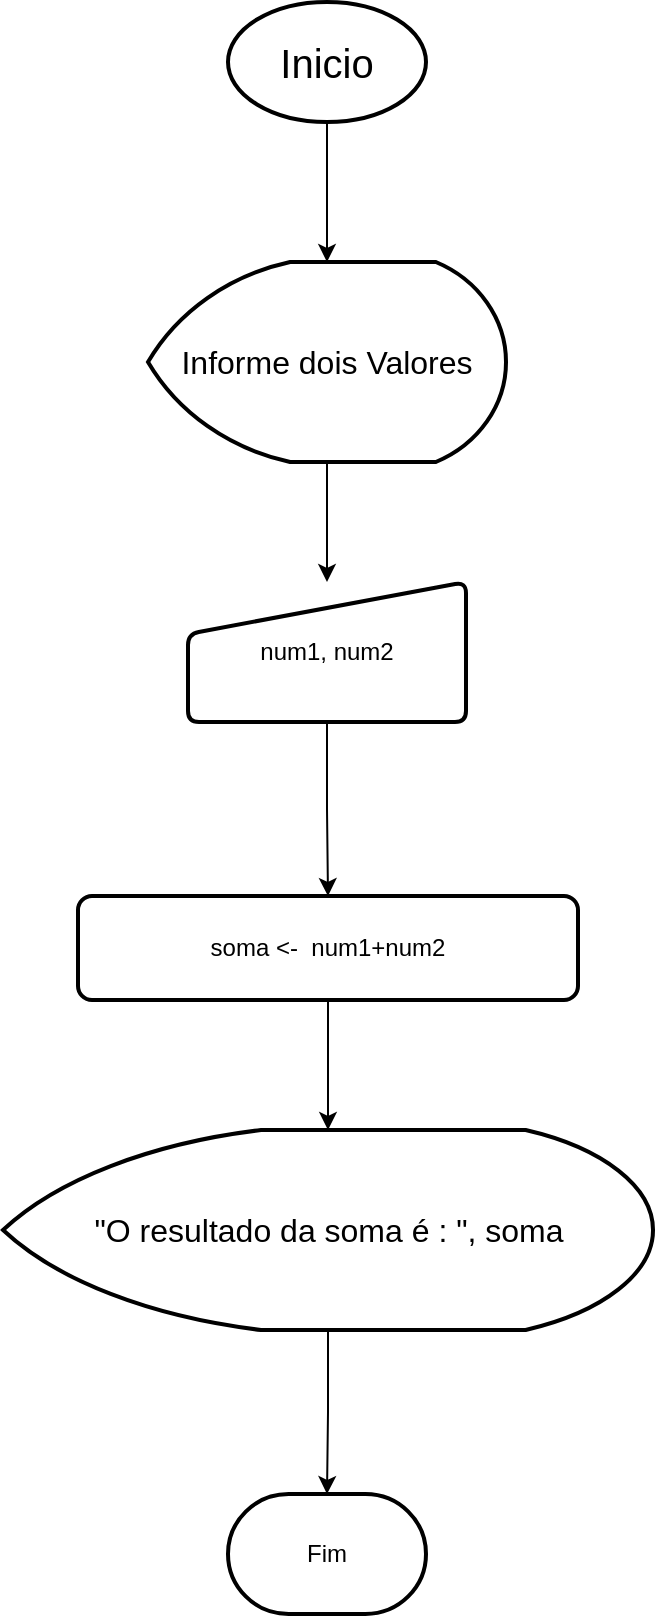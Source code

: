 <mxfile version="21.1.4" type="github">
  <diagram name="Página-1" id="6VUE4HSDjzkoRX2RgSwe">
    <mxGraphModel dx="1434" dy="796" grid="1" gridSize="13" guides="1" tooltips="1" connect="1" arrows="1" fold="1" page="1" pageScale="1" pageWidth="827" pageHeight="1169" math="0" shadow="0">
      <root>
        <mxCell id="0" />
        <mxCell id="1" parent="0" />
        <mxCell id="d_lP_OPQO0890p_T6ZSq-7" style="edgeStyle=orthogonalEdgeStyle;rounded=0;orthogonalLoop=1;jettySize=auto;html=1;" edge="1" parent="1" source="d_lP_OPQO0890p_T6ZSq-2" target="d_lP_OPQO0890p_T6ZSq-5">
          <mxGeometry relative="1" as="geometry" />
        </mxCell>
        <mxCell id="d_lP_OPQO0890p_T6ZSq-2" value="&lt;font style=&quot;font-size: 20px;&quot;&gt;Inicio&lt;/font&gt;" style="strokeWidth=2;html=1;shape=mxgraph.flowchart.start_1;whiteSpace=wrap;" vertex="1" parent="1">
          <mxGeometry x="140" y="60" width="99" height="60" as="geometry" />
        </mxCell>
        <mxCell id="d_lP_OPQO0890p_T6ZSq-10" style="edgeStyle=orthogonalEdgeStyle;rounded=0;orthogonalLoop=1;jettySize=auto;html=1;entryX=0.5;entryY=0;entryDx=0;entryDy=0;" edge="1" parent="1" source="d_lP_OPQO0890p_T6ZSq-3" target="d_lP_OPQO0890p_T6ZSq-9">
          <mxGeometry relative="1" as="geometry" />
        </mxCell>
        <mxCell id="d_lP_OPQO0890p_T6ZSq-3" value="num1, num2" style="html=1;strokeWidth=2;shape=manualInput;whiteSpace=wrap;rounded=1;size=26;arcSize=11;" vertex="1" parent="1">
          <mxGeometry x="120" y="350" width="139" height="70" as="geometry" />
        </mxCell>
        <mxCell id="d_lP_OPQO0890p_T6ZSq-8" style="edgeStyle=orthogonalEdgeStyle;rounded=0;orthogonalLoop=1;jettySize=auto;html=1;" edge="1" parent="1" source="d_lP_OPQO0890p_T6ZSq-5" target="d_lP_OPQO0890p_T6ZSq-3">
          <mxGeometry relative="1" as="geometry" />
        </mxCell>
        <mxCell id="d_lP_OPQO0890p_T6ZSq-5" value="&lt;font style=&quot;font-size: 16px;&quot;&gt;Informe dois Valores&lt;/font&gt;" style="strokeWidth=2;html=1;shape=mxgraph.flowchart.display;whiteSpace=wrap;" vertex="1" parent="1">
          <mxGeometry x="100" y="190" width="179" height="100" as="geometry" />
        </mxCell>
        <mxCell id="d_lP_OPQO0890p_T6ZSq-12" style="edgeStyle=orthogonalEdgeStyle;rounded=0;orthogonalLoop=1;jettySize=auto;html=1;entryX=0.5;entryY=0;entryDx=0;entryDy=0;entryPerimeter=0;" edge="1" parent="1" source="d_lP_OPQO0890p_T6ZSq-9" target="d_lP_OPQO0890p_T6ZSq-11">
          <mxGeometry relative="1" as="geometry" />
        </mxCell>
        <mxCell id="d_lP_OPQO0890p_T6ZSq-9" value="soma &amp;lt;-&amp;nbsp; num1+num2" style="rounded=1;whiteSpace=wrap;html=1;absoluteArcSize=1;arcSize=14;strokeWidth=2;" vertex="1" parent="1">
          <mxGeometry x="65" y="507" width="250" height="52" as="geometry" />
        </mxCell>
        <mxCell id="d_lP_OPQO0890p_T6ZSq-14" style="edgeStyle=orthogonalEdgeStyle;rounded=0;orthogonalLoop=1;jettySize=auto;html=1;entryX=0.5;entryY=0;entryDx=0;entryDy=0;entryPerimeter=0;" edge="1" parent="1" source="d_lP_OPQO0890p_T6ZSq-11" target="d_lP_OPQO0890p_T6ZSq-13">
          <mxGeometry relative="1" as="geometry" />
        </mxCell>
        <mxCell id="d_lP_OPQO0890p_T6ZSq-11" value="&lt;span style=&quot;font-size: 16px;&quot;&gt;&quot;O resultado da soma é : &quot;, soma&lt;/span&gt;" style="strokeWidth=2;html=1;shape=mxgraph.flowchart.display;whiteSpace=wrap;" vertex="1" parent="1">
          <mxGeometry x="27.5" y="624" width="325" height="100" as="geometry" />
        </mxCell>
        <mxCell id="d_lP_OPQO0890p_T6ZSq-13" value="Fim" style="strokeWidth=2;html=1;shape=mxgraph.flowchart.terminator;whiteSpace=wrap;" vertex="1" parent="1">
          <mxGeometry x="140" y="806" width="99" height="60" as="geometry" />
        </mxCell>
      </root>
    </mxGraphModel>
  </diagram>
</mxfile>
